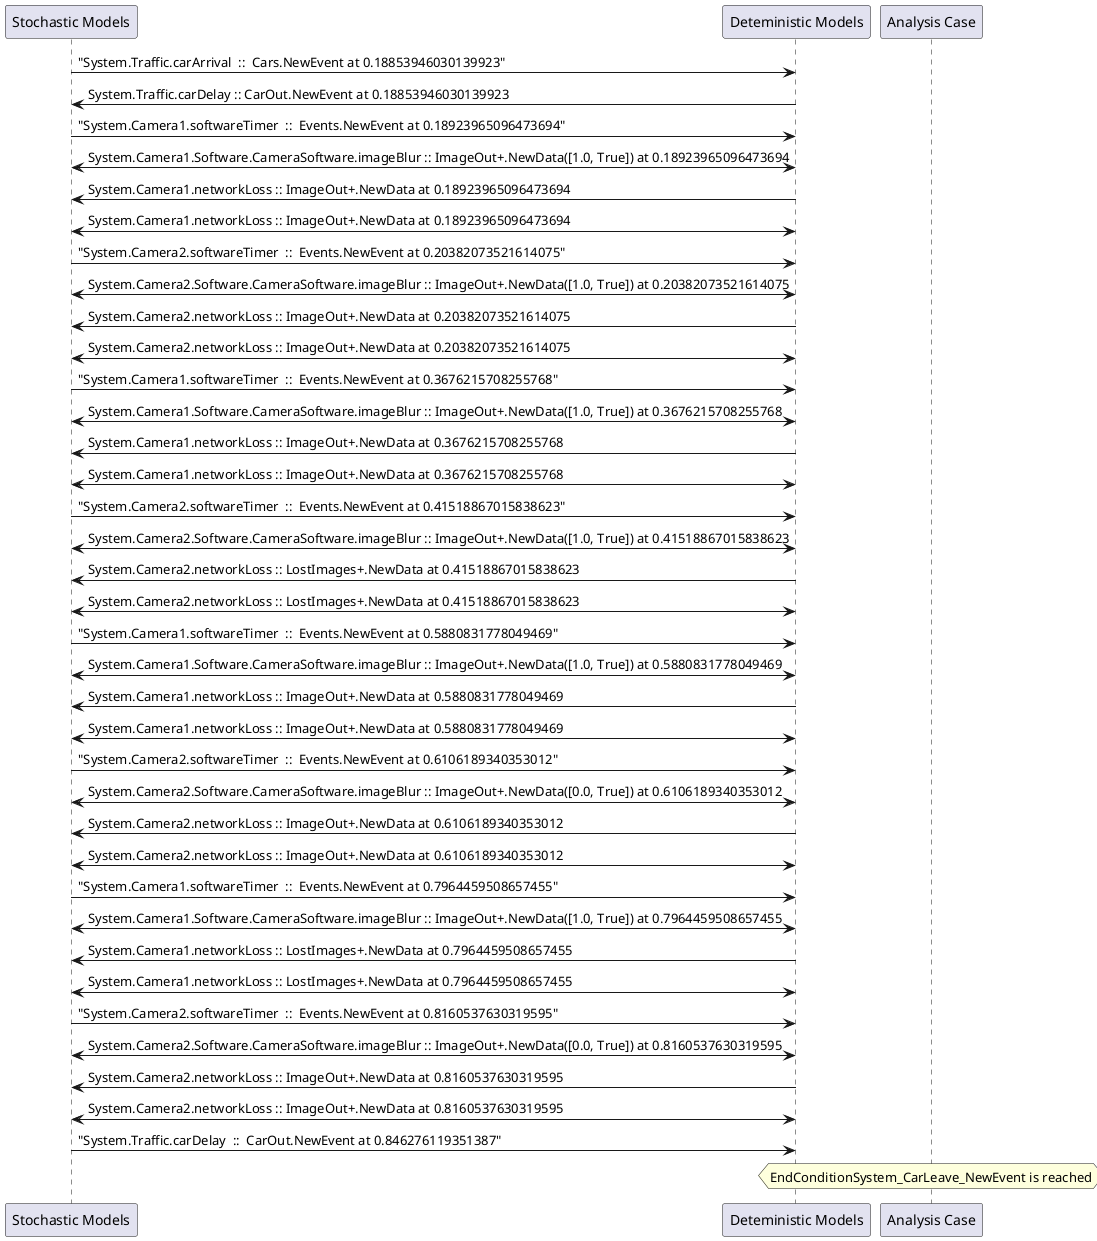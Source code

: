 
	@startuml
	participant "Stochastic Models" as stochmodel
	participant "Deteministic Models" as detmodel
	participant "Analysis Case" as analysis
	{708_stop} stochmodel -> detmodel : "System.Traffic.carArrival  ::  Cars.NewEvent at 0.18853946030139923"
{718_start} detmodel -> stochmodel : System.Traffic.carDelay :: CarOut.NewEvent at 0.18853946030139923
{677_stop} stochmodel -> detmodel : "System.Camera1.softwareTimer  ::  Events.NewEvent at 0.18923965096473694"
detmodel <-> stochmodel : System.Camera1.Software.CameraSoftware.imageBlur :: ImageOut+.NewData([1.0, True]) at 0.18923965096473694
detmodel -> stochmodel : System.Camera1.networkLoss :: ImageOut+.NewData at 0.18923965096473694
detmodel <-> stochmodel : System.Camera1.networkLoss :: ImageOut+.NewData at 0.18923965096473694
{693_stop} stochmodel -> detmodel : "System.Camera2.softwareTimer  ::  Events.NewEvent at 0.20382073521614075"
detmodel <-> stochmodel : System.Camera2.Software.CameraSoftware.imageBlur :: ImageOut+.NewData([1.0, True]) at 0.20382073521614075
detmodel -> stochmodel : System.Camera2.networkLoss :: ImageOut+.NewData at 0.20382073521614075
detmodel <-> stochmodel : System.Camera2.networkLoss :: ImageOut+.NewData at 0.20382073521614075
{678_stop} stochmodel -> detmodel : "System.Camera1.softwareTimer  ::  Events.NewEvent at 0.3676215708255768"
detmodel <-> stochmodel : System.Camera1.Software.CameraSoftware.imageBlur :: ImageOut+.NewData([1.0, True]) at 0.3676215708255768
detmodel -> stochmodel : System.Camera1.networkLoss :: ImageOut+.NewData at 0.3676215708255768
detmodel <-> stochmodel : System.Camera1.networkLoss :: ImageOut+.NewData at 0.3676215708255768
{694_stop} stochmodel -> detmodel : "System.Camera2.softwareTimer  ::  Events.NewEvent at 0.41518867015838623"
detmodel <-> stochmodel : System.Camera2.Software.CameraSoftware.imageBlur :: ImageOut+.NewData([1.0, True]) at 0.41518867015838623
detmodel -> stochmodel : System.Camera2.networkLoss :: LostImages+.NewData at 0.41518867015838623
detmodel <-> stochmodel : System.Camera2.networkLoss :: LostImages+.NewData at 0.41518867015838623
{679_stop} stochmodel -> detmodel : "System.Camera1.softwareTimer  ::  Events.NewEvent at 0.5880831778049469"
detmodel <-> stochmodel : System.Camera1.Software.CameraSoftware.imageBlur :: ImageOut+.NewData([1.0, True]) at 0.5880831778049469
detmodel -> stochmodel : System.Camera1.networkLoss :: ImageOut+.NewData at 0.5880831778049469
detmodel <-> stochmodel : System.Camera1.networkLoss :: ImageOut+.NewData at 0.5880831778049469
{695_stop} stochmodel -> detmodel : "System.Camera2.softwareTimer  ::  Events.NewEvent at 0.6106189340353012"
detmodel <-> stochmodel : System.Camera2.Software.CameraSoftware.imageBlur :: ImageOut+.NewData([0.0, True]) at 0.6106189340353012
detmodel -> stochmodel : System.Camera2.networkLoss :: ImageOut+.NewData at 0.6106189340353012
detmodel <-> stochmodel : System.Camera2.networkLoss :: ImageOut+.NewData at 0.6106189340353012
{680_stop} stochmodel -> detmodel : "System.Camera1.softwareTimer  ::  Events.NewEvent at 0.7964459508657455"
detmodel <-> stochmodel : System.Camera1.Software.CameraSoftware.imageBlur :: ImageOut+.NewData([1.0, True]) at 0.7964459508657455
detmodel -> stochmodel : System.Camera1.networkLoss :: LostImages+.NewData at 0.7964459508657455
detmodel <-> stochmodel : System.Camera1.networkLoss :: LostImages+.NewData at 0.7964459508657455
{696_stop} stochmodel -> detmodel : "System.Camera2.softwareTimer  ::  Events.NewEvent at 0.8160537630319595"
detmodel <-> stochmodel : System.Camera2.Software.CameraSoftware.imageBlur :: ImageOut+.NewData([0.0, True]) at 0.8160537630319595
detmodel -> stochmodel : System.Camera2.networkLoss :: ImageOut+.NewData at 0.8160537630319595
detmodel <-> stochmodel : System.Camera2.networkLoss :: ImageOut+.NewData at 0.8160537630319595
{718_stop} stochmodel -> detmodel : "System.Traffic.carDelay  ::  CarOut.NewEvent at 0.846276119351387"
{718_start} <-> {718_stop} : delay
hnote over analysis 
EndConditionSystem_CarLeave_NewEvent is reached
endnote
@enduml